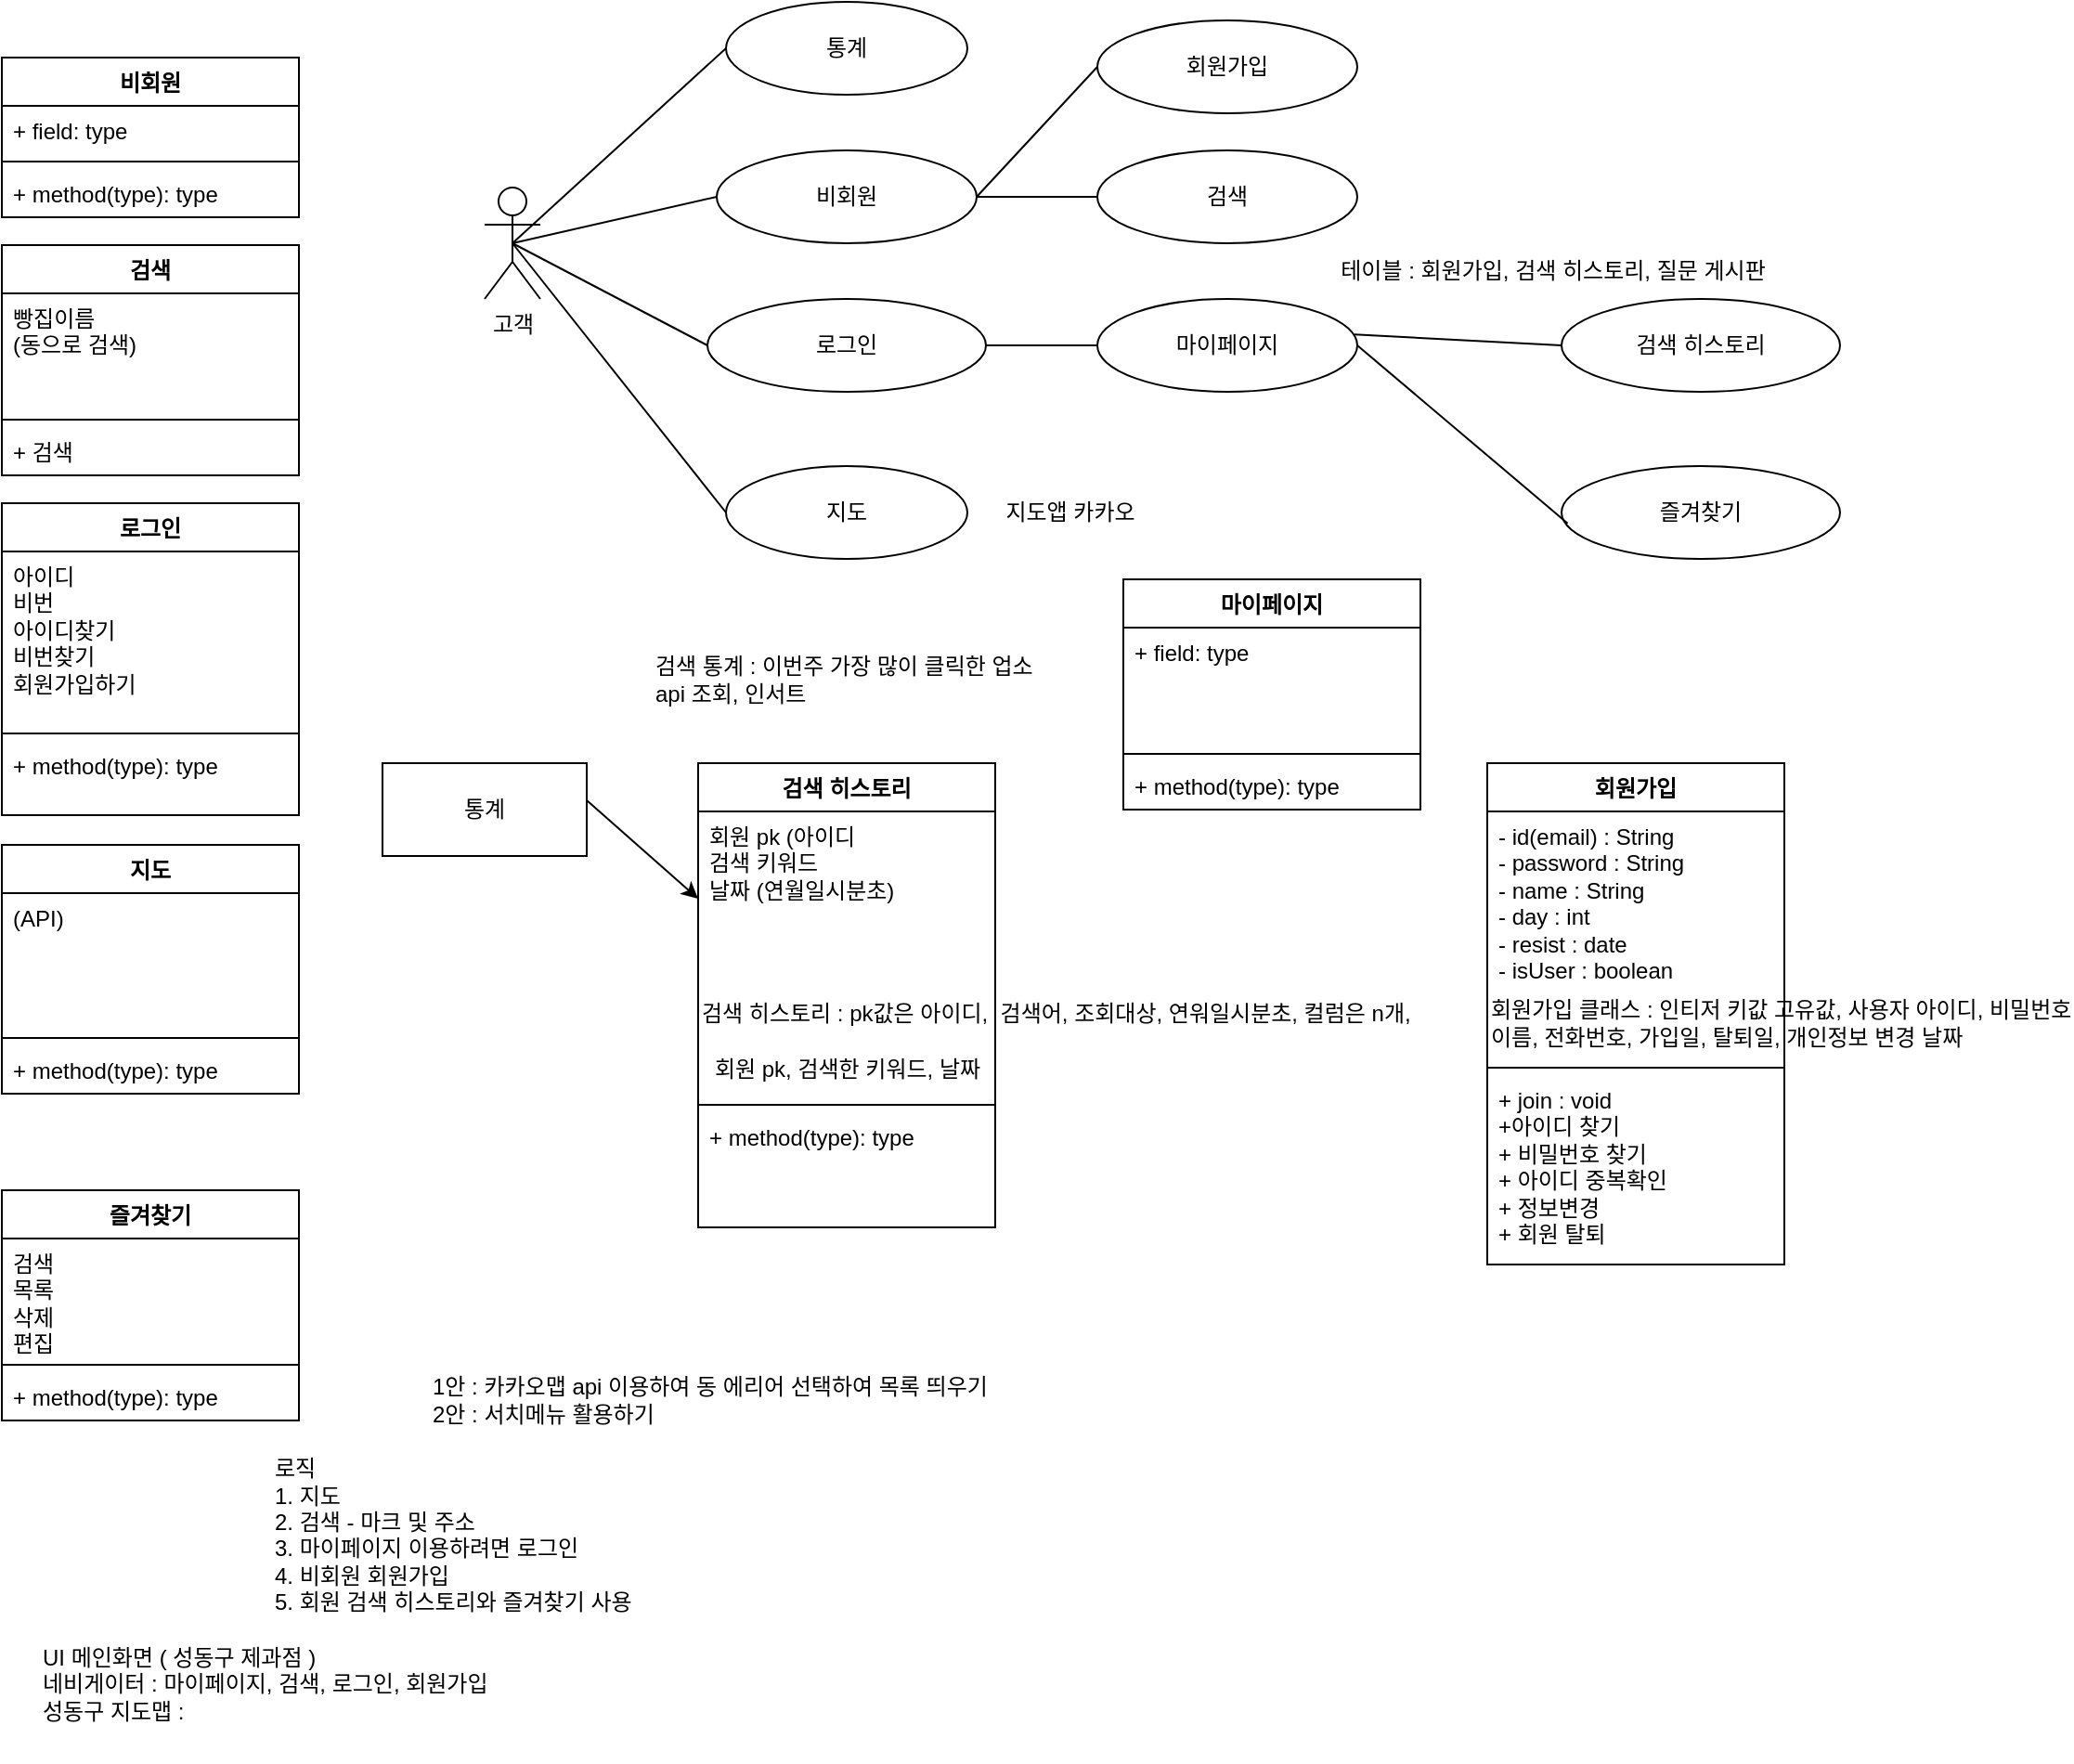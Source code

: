 <mxfile version="24.7.13">
  <diagram name="페이지-1" id="QdRQq2Y3O_eDVWjSjDKk">
    <mxGraphModel dx="2261" dy="746" grid="1" gridSize="10" guides="1" tooltips="1" connect="1" arrows="1" fold="1" page="1" pageScale="1" pageWidth="827" pageHeight="1169" math="0" shadow="0">
      <root>
        <mxCell id="0" />
        <mxCell id="1" parent="0" />
        <mxCell id="CKJXDinQfgV9kJHy4_wr-1" value="고객" style="shape=umlActor;verticalLabelPosition=bottom;verticalAlign=top;html=1;outlineConnect=0;" vertex="1" parent="1">
          <mxGeometry x="80" y="140" width="30" height="60" as="geometry" />
        </mxCell>
        <mxCell id="CKJXDinQfgV9kJHy4_wr-2" value="로그인" style="ellipse;whiteSpace=wrap;html=1;" vertex="1" parent="1">
          <mxGeometry x="200" y="200" width="150" height="50" as="geometry" />
        </mxCell>
        <mxCell id="CKJXDinQfgV9kJHy4_wr-3" value="지도" style="ellipse;whiteSpace=wrap;html=1;" vertex="1" parent="1">
          <mxGeometry x="210" y="290" width="130" height="50" as="geometry" />
        </mxCell>
        <mxCell id="CKJXDinQfgV9kJHy4_wr-4" value="비회원" style="ellipse;whiteSpace=wrap;html=1;" vertex="1" parent="1">
          <mxGeometry x="205" y="120" width="140" height="50" as="geometry" />
        </mxCell>
        <mxCell id="CKJXDinQfgV9kJHy4_wr-5" value="" style="endArrow=none;html=1;rounded=0;exitX=0.5;exitY=0.5;exitDx=0;exitDy=0;exitPerimeter=0;entryX=0;entryY=0.5;entryDx=0;entryDy=0;" edge="1" parent="1" source="CKJXDinQfgV9kJHy4_wr-1" target="CKJXDinQfgV9kJHy4_wr-3">
          <mxGeometry width="50" height="50" relative="1" as="geometry">
            <mxPoint x="270" y="240" as="sourcePoint" />
            <mxPoint x="180" y="210" as="targetPoint" />
          </mxGeometry>
        </mxCell>
        <mxCell id="CKJXDinQfgV9kJHy4_wr-6" value="검색 통계 : 이번주 가장 많이 클릭한 업소&lt;div&gt;api 조회, 인서트&lt;/div&gt;" style="text;html=1;align=left;verticalAlign=middle;resizable=0;points=[];autosize=1;strokeColor=none;fillColor=none;" vertex="1" parent="1">
          <mxGeometry x="170" y="385" width="240" height="40" as="geometry" />
        </mxCell>
        <mxCell id="CKJXDinQfgV9kJHy4_wr-7" value="통계" style="ellipse;whiteSpace=wrap;html=1;" vertex="1" parent="1">
          <mxGeometry x="210" y="40" width="130" height="50" as="geometry" />
        </mxCell>
        <mxCell id="CKJXDinQfgV9kJHy4_wr-8" value="" style="endArrow=none;html=1;rounded=0;entryX=0;entryY=0.5;entryDx=0;entryDy=0;exitX=0.5;exitY=0.5;exitDx=0;exitDy=0;exitPerimeter=0;" edge="1" parent="1" source="CKJXDinQfgV9kJHy4_wr-1" target="CKJXDinQfgV9kJHy4_wr-7">
          <mxGeometry width="50" height="50" relative="1" as="geometry">
            <mxPoint x="280" y="240" as="sourcePoint" />
            <mxPoint x="330" y="190" as="targetPoint" />
          </mxGeometry>
        </mxCell>
        <mxCell id="CKJXDinQfgV9kJHy4_wr-9" value="" style="endArrow=none;html=1;rounded=0;entryX=0;entryY=0.5;entryDx=0;entryDy=0;exitX=0.5;exitY=0.5;exitDx=0;exitDy=0;exitPerimeter=0;" edge="1" parent="1" source="CKJXDinQfgV9kJHy4_wr-1" target="CKJXDinQfgV9kJHy4_wr-4">
          <mxGeometry width="50" height="50" relative="1" as="geometry">
            <mxPoint x="155" y="150" as="sourcePoint" />
            <mxPoint x="220" y="75" as="targetPoint" />
          </mxGeometry>
        </mxCell>
        <mxCell id="CKJXDinQfgV9kJHy4_wr-10" value="" style="endArrow=none;html=1;rounded=0;entryX=0;entryY=0.5;entryDx=0;entryDy=0;exitX=0.5;exitY=0.5;exitDx=0;exitDy=0;exitPerimeter=0;" edge="1" parent="1" source="CKJXDinQfgV9kJHy4_wr-1" target="CKJXDinQfgV9kJHy4_wr-2">
          <mxGeometry width="50" height="50" relative="1" as="geometry">
            <mxPoint x="165" y="160" as="sourcePoint" />
            <mxPoint x="230" y="85" as="targetPoint" />
          </mxGeometry>
        </mxCell>
        <mxCell id="CKJXDinQfgV9kJHy4_wr-11" value="" style="endArrow=none;html=1;rounded=0;entryX=0;entryY=0.5;entryDx=0;entryDy=0;exitX=1;exitY=0.5;exitDx=0;exitDy=0;" edge="1" parent="1" source="CKJXDinQfgV9kJHy4_wr-2" target="CKJXDinQfgV9kJHy4_wr-21">
          <mxGeometry width="50" height="50" relative="1" as="geometry">
            <mxPoint x="185" y="180" as="sourcePoint" />
            <mxPoint x="410" y="145" as="targetPoint" />
          </mxGeometry>
        </mxCell>
        <mxCell id="CKJXDinQfgV9kJHy4_wr-12" value="회원가입" style="ellipse;whiteSpace=wrap;html=1;" vertex="1" parent="1">
          <mxGeometry x="410" y="50" width="140" height="50" as="geometry" />
        </mxCell>
        <mxCell id="CKJXDinQfgV9kJHy4_wr-13" value="" style="endArrow=none;html=1;rounded=0;entryX=0;entryY=0.5;entryDx=0;entryDy=0;exitX=1;exitY=0.5;exitDx=0;exitDy=0;" edge="1" parent="1" source="CKJXDinQfgV9kJHy4_wr-4" target="CKJXDinQfgV9kJHy4_wr-12">
          <mxGeometry width="50" height="50" relative="1" as="geometry">
            <mxPoint x="360" y="235" as="sourcePoint" />
            <mxPoint x="420" y="155" as="targetPoint" />
          </mxGeometry>
        </mxCell>
        <mxCell id="CKJXDinQfgV9kJHy4_wr-14" value="회원가입" style="swimlane;fontStyle=1;align=center;verticalAlign=top;childLayout=stackLayout;horizontal=1;startSize=26;horizontalStack=0;resizeParent=1;resizeParentMax=0;resizeLast=0;collapsible=1;marginBottom=0;whiteSpace=wrap;html=1;" vertex="1" parent="1">
          <mxGeometry x="620" y="450" width="160" height="270" as="geometry" />
        </mxCell>
        <mxCell id="CKJXDinQfgV9kJHy4_wr-15" value="&lt;div&gt;- id(email) : String&lt;/div&gt;&lt;div&gt;- password : String&lt;/div&gt;&lt;div&gt;- name : String&lt;span style=&quot;background-color: initial;&quot;&gt;&lt;br&gt;&lt;/span&gt;&lt;/div&gt;&lt;div&gt;&lt;span style=&quot;background-color: initial;&quot;&gt;- day : int&lt;/span&gt;&lt;/div&gt;&lt;div&gt;&lt;span style=&quot;background-color: initial;&quot;&gt;- resist : date&lt;/span&gt;&lt;/div&gt;&lt;div&gt;- isUser : boolean&lt;/div&gt;&lt;div&gt;&lt;br&gt;&lt;/div&gt;" style="text;strokeColor=none;fillColor=none;align=left;verticalAlign=top;spacingLeft=4;spacingRight=4;overflow=hidden;rotatable=0;points=[[0,0.5],[1,0.5]];portConstraint=eastwest;whiteSpace=wrap;html=1;" vertex="1" parent="CKJXDinQfgV9kJHy4_wr-14">
          <mxGeometry y="26" width="160" height="94" as="geometry" />
        </mxCell>
        <mxCell id="CKJXDinQfgV9kJHy4_wr-16" value="회원가입 클래스 : 인티저 키값 고유값, 사용자 아이디, 비밀번호&lt;div&gt;이름, 전화번호, 가입일, 탈퇴일, 개인정보 변경 날짜&lt;/div&gt;" style="text;html=1;align=left;verticalAlign=middle;resizable=0;points=[];autosize=1;strokeColor=none;fillColor=none;" vertex="1" parent="CKJXDinQfgV9kJHy4_wr-14">
          <mxGeometry y="120" width="160" height="40" as="geometry" />
        </mxCell>
        <mxCell id="CKJXDinQfgV9kJHy4_wr-17" value="" style="line;strokeWidth=1;fillColor=none;align=left;verticalAlign=middle;spacingTop=-1;spacingLeft=3;spacingRight=3;rotatable=0;labelPosition=right;points=[];portConstraint=eastwest;strokeColor=inherit;" vertex="1" parent="CKJXDinQfgV9kJHy4_wr-14">
          <mxGeometry y="160" width="160" height="8" as="geometry" />
        </mxCell>
        <mxCell id="CKJXDinQfgV9kJHy4_wr-18" value="+ join : void&lt;div&gt;+아이디 찾기&amp;nbsp;&lt;/div&gt;&lt;div&gt;+ 비밀번호 찾기&lt;/div&gt;&lt;div&gt;+ 아이디 중복확인&lt;/div&gt;&lt;div&gt;+ 정보변경&lt;/div&gt;&lt;div&gt;+ 회원 탈퇴&lt;/div&gt;" style="text;strokeColor=none;fillColor=none;align=left;verticalAlign=top;spacingLeft=4;spacingRight=4;overflow=hidden;rotatable=0;points=[[0,0.5],[1,0.5]];portConstraint=eastwest;whiteSpace=wrap;html=1;" vertex="1" parent="CKJXDinQfgV9kJHy4_wr-14">
          <mxGeometry y="168" width="160" height="102" as="geometry" />
        </mxCell>
        <mxCell id="CKJXDinQfgV9kJHy4_wr-19" value="지도앱 카카오" style="text;html=1;align=center;verticalAlign=middle;resizable=0;points=[];autosize=1;strokeColor=none;fillColor=none;" vertex="1" parent="1">
          <mxGeometry x="345" y="300" width="100" height="30" as="geometry" />
        </mxCell>
        <mxCell id="CKJXDinQfgV9kJHy4_wr-20" value="테이블 : 회원가입, 검색 히스토리, 질문 게시판" style="text;html=1;align=center;verticalAlign=middle;resizable=0;points=[];autosize=1;strokeColor=none;fillColor=none;" vertex="1" parent="1">
          <mxGeometry x="520" y="170" width="270" height="30" as="geometry" />
        </mxCell>
        <mxCell id="CKJXDinQfgV9kJHy4_wr-21" value="마이페이지" style="ellipse;whiteSpace=wrap;html=1;" vertex="1" parent="1">
          <mxGeometry x="410" y="200" width="140" height="50" as="geometry" />
        </mxCell>
        <mxCell id="CKJXDinQfgV9kJHy4_wr-22" value="즐겨찾기" style="ellipse;whiteSpace=wrap;html=1;" vertex="1" parent="1">
          <mxGeometry x="660" y="290" width="150" height="50" as="geometry" />
        </mxCell>
        <mxCell id="CKJXDinQfgV9kJHy4_wr-23" value="검색 히스토리" style="ellipse;whiteSpace=wrap;html=1;" vertex="1" parent="1">
          <mxGeometry x="660" y="200" width="150" height="50" as="geometry" />
        </mxCell>
        <mxCell id="CKJXDinQfgV9kJHy4_wr-24" value="" style="endArrow=none;html=1;rounded=0;entryX=0.022;entryY=0.617;entryDx=0;entryDy=0;exitX=1;exitY=0.5;exitDx=0;exitDy=0;entryPerimeter=0;" edge="1" parent="1" source="CKJXDinQfgV9kJHy4_wr-21" target="CKJXDinQfgV9kJHy4_wr-22">
          <mxGeometry width="50" height="50" relative="1" as="geometry">
            <mxPoint x="360" y="235" as="sourcePoint" />
            <mxPoint x="470" y="365" as="targetPoint" />
          </mxGeometry>
        </mxCell>
        <mxCell id="CKJXDinQfgV9kJHy4_wr-25" value="" style="endArrow=none;html=1;rounded=0;entryX=0;entryY=0.5;entryDx=0;entryDy=0;exitX=0.989;exitY=0.383;exitDx=0;exitDy=0;exitPerimeter=0;" edge="1" parent="1" source="CKJXDinQfgV9kJHy4_wr-21" target="CKJXDinQfgV9kJHy4_wr-23">
          <mxGeometry width="50" height="50" relative="1" as="geometry">
            <mxPoint x="560" y="220" as="sourcePoint" />
            <mxPoint x="670" y="350" as="targetPoint" />
          </mxGeometry>
        </mxCell>
        <mxCell id="CKJXDinQfgV9kJHy4_wr-26" value="통계" style="html=1;whiteSpace=wrap;" vertex="1" parent="1">
          <mxGeometry x="25" y="450" width="110" height="50" as="geometry" />
        </mxCell>
        <mxCell id="CKJXDinQfgV9kJHy4_wr-27" value="검색 히스토리" style="swimlane;fontStyle=1;align=center;verticalAlign=top;childLayout=stackLayout;horizontal=1;startSize=26;horizontalStack=0;resizeParent=1;resizeParentMax=0;resizeLast=0;collapsible=1;marginBottom=0;whiteSpace=wrap;html=1;" vertex="1" parent="1">
          <mxGeometry x="195" y="450" width="160" height="250" as="geometry" />
        </mxCell>
        <mxCell id="CKJXDinQfgV9kJHy4_wr-28" value="회원 pk (아이디&lt;div&gt;검색 키워드&lt;/div&gt;&lt;div&gt;날짜 (연월일시분초)&lt;/div&gt;" style="text;strokeColor=none;fillColor=none;align=left;verticalAlign=top;spacingLeft=4;spacingRight=4;overflow=hidden;rotatable=0;points=[[0,0.5],[1,0.5]];portConstraint=eastwest;whiteSpace=wrap;html=1;" vertex="1" parent="CKJXDinQfgV9kJHy4_wr-27">
          <mxGeometry y="26" width="160" height="94" as="geometry" />
        </mxCell>
        <mxCell id="CKJXDinQfgV9kJHy4_wr-29" value="검색 히스토리 : pk값은 아이디,&amp;nbsp; 검색어, 조회대상, 연워일시분초, 컬럼은 n개,&amp;nbsp;" style="text;html=1;align=left;verticalAlign=middle;resizable=0;points=[];autosize=1;strokeColor=none;fillColor=none;" vertex="1" parent="CKJXDinQfgV9kJHy4_wr-27">
          <mxGeometry y="120" width="160" height="30" as="geometry" />
        </mxCell>
        <mxCell id="CKJXDinQfgV9kJHy4_wr-30" value="회원 pk, 검색한 키워드, 날짜" style="text;html=1;align=center;verticalAlign=middle;resizable=0;points=[];autosize=1;strokeColor=none;fillColor=none;" vertex="1" parent="CKJXDinQfgV9kJHy4_wr-27">
          <mxGeometry y="150" width="160" height="30" as="geometry" />
        </mxCell>
        <mxCell id="CKJXDinQfgV9kJHy4_wr-31" value="" style="line;strokeWidth=1;fillColor=none;align=left;verticalAlign=middle;spacingTop=-1;spacingLeft=3;spacingRight=3;rotatable=0;labelPosition=right;points=[];portConstraint=eastwest;strokeColor=inherit;" vertex="1" parent="CKJXDinQfgV9kJHy4_wr-27">
          <mxGeometry y="180" width="160" height="8" as="geometry" />
        </mxCell>
        <mxCell id="CKJXDinQfgV9kJHy4_wr-32" value="+ method(type): type" style="text;strokeColor=none;fillColor=none;align=left;verticalAlign=top;spacingLeft=4;spacingRight=4;overflow=hidden;rotatable=0;points=[[0,0.5],[1,0.5]];portConstraint=eastwest;whiteSpace=wrap;html=1;" vertex="1" parent="CKJXDinQfgV9kJHy4_wr-27">
          <mxGeometry y="188" width="160" height="62" as="geometry" />
        </mxCell>
        <mxCell id="CKJXDinQfgV9kJHy4_wr-33" value="" style="endArrow=classic;html=1;rounded=0;entryX=0;entryY=0.5;entryDx=0;entryDy=0;exitX=1;exitY=0.4;exitDx=0;exitDy=0;exitPerimeter=0;" edge="1" parent="1" source="CKJXDinQfgV9kJHy4_wr-26" target="CKJXDinQfgV9kJHy4_wr-28">
          <mxGeometry width="50" height="50" relative="1" as="geometry">
            <mxPoint x="360" y="350" as="sourcePoint" />
            <mxPoint x="410" y="300" as="targetPoint" />
          </mxGeometry>
        </mxCell>
        <mxCell id="CKJXDinQfgV9kJHy4_wr-34" value="1안 : 카카오맵 api 이용하여 동 에리어 선택하여 목록 띄우기&lt;div&gt;2안 : 서치메뉴 활용하기&lt;/div&gt;" style="text;html=1;align=left;verticalAlign=middle;resizable=0;points=[];autosize=1;strokeColor=none;fillColor=none;" vertex="1" parent="1">
          <mxGeometry x="50" y="773" width="340" height="40" as="geometry" />
        </mxCell>
        <mxCell id="CKJXDinQfgV9kJHy4_wr-35" value="로직&lt;div&gt;1. 지도&lt;/div&gt;&lt;div&gt;2. 검색 - 마크 및 주소&lt;/div&gt;&lt;div&gt;3. 마이페이지 이용하려면 로그인&lt;/div&gt;&lt;div&gt;4. 비회원 회원가입&lt;/div&gt;&lt;div&gt;5. 회원 검색 히스토리와 즐겨찾기 사용&lt;/div&gt;&lt;div style=&quot;&quot;&gt;&lt;br&gt;&lt;/div&gt;" style="text;html=1;align=left;verticalAlign=middle;resizable=0;points=[];autosize=1;strokeColor=none;fillColor=none;" vertex="1" parent="1">
          <mxGeometry x="-35" y="818" width="230" height="110" as="geometry" />
        </mxCell>
        <mxCell id="CKJXDinQfgV9kJHy4_wr-36" value="검색" style="ellipse;whiteSpace=wrap;html=1;" vertex="1" parent="1">
          <mxGeometry x="410" y="120" width="140" height="50" as="geometry" />
        </mxCell>
        <mxCell id="CKJXDinQfgV9kJHy4_wr-37" value="" style="endArrow=none;html=1;rounded=0;entryX=0;entryY=0.5;entryDx=0;entryDy=0;exitX=1;exitY=0.5;exitDx=0;exitDy=0;" edge="1" parent="1" source="CKJXDinQfgV9kJHy4_wr-4" target="CKJXDinQfgV9kJHy4_wr-36">
          <mxGeometry width="50" height="50" relative="1" as="geometry">
            <mxPoint x="345" y="215" as="sourcePoint" />
            <mxPoint x="420" y="225" as="targetPoint" />
          </mxGeometry>
        </mxCell>
        <mxCell id="CKJXDinQfgV9kJHy4_wr-38" value="비회원" style="swimlane;fontStyle=1;align=center;verticalAlign=top;childLayout=stackLayout;horizontal=1;startSize=26;horizontalStack=0;resizeParent=1;resizeParentMax=0;resizeLast=0;collapsible=1;marginBottom=0;whiteSpace=wrap;html=1;" vertex="1" parent="1">
          <mxGeometry x="-180" y="70" width="160" height="86" as="geometry" />
        </mxCell>
        <mxCell id="CKJXDinQfgV9kJHy4_wr-39" value="+ field: type" style="text;strokeColor=none;fillColor=none;align=left;verticalAlign=top;spacingLeft=4;spacingRight=4;overflow=hidden;rotatable=0;points=[[0,0.5],[1,0.5]];portConstraint=eastwest;whiteSpace=wrap;html=1;" vertex="1" parent="CKJXDinQfgV9kJHy4_wr-38">
          <mxGeometry y="26" width="160" height="26" as="geometry" />
        </mxCell>
        <mxCell id="CKJXDinQfgV9kJHy4_wr-40" value="" style="line;strokeWidth=1;fillColor=none;align=left;verticalAlign=middle;spacingTop=-1;spacingLeft=3;spacingRight=3;rotatable=0;labelPosition=right;points=[];portConstraint=eastwest;strokeColor=inherit;" vertex="1" parent="CKJXDinQfgV9kJHy4_wr-38">
          <mxGeometry y="52" width="160" height="8" as="geometry" />
        </mxCell>
        <mxCell id="CKJXDinQfgV9kJHy4_wr-41" value="+ method(type): type" style="text;strokeColor=none;fillColor=none;align=left;verticalAlign=top;spacingLeft=4;spacingRight=4;overflow=hidden;rotatable=0;points=[[0,0.5],[1,0.5]];portConstraint=eastwest;whiteSpace=wrap;html=1;" vertex="1" parent="CKJXDinQfgV9kJHy4_wr-38">
          <mxGeometry y="60" width="160" height="26" as="geometry" />
        </mxCell>
        <mxCell id="CKJXDinQfgV9kJHy4_wr-42" value="즐겨찾기" style="swimlane;fontStyle=1;align=center;verticalAlign=top;childLayout=stackLayout;horizontal=1;startSize=26;horizontalStack=0;resizeParent=1;resizeParentMax=0;resizeLast=0;collapsible=1;marginBottom=0;whiteSpace=wrap;html=1;" vertex="1" parent="1">
          <mxGeometry x="-180" y="680" width="160" height="124" as="geometry" />
        </mxCell>
        <mxCell id="CKJXDinQfgV9kJHy4_wr-43" value="검색&lt;div&gt;목록&lt;/div&gt;&lt;div&gt;삭제&lt;/div&gt;&lt;div&gt;편집&lt;/div&gt;" style="text;strokeColor=none;fillColor=none;align=left;verticalAlign=top;spacingLeft=4;spacingRight=4;overflow=hidden;rotatable=0;points=[[0,0.5],[1,0.5]];portConstraint=eastwest;whiteSpace=wrap;html=1;" vertex="1" parent="CKJXDinQfgV9kJHy4_wr-42">
          <mxGeometry y="26" width="160" height="64" as="geometry" />
        </mxCell>
        <mxCell id="CKJXDinQfgV9kJHy4_wr-44" value="" style="line;strokeWidth=1;fillColor=none;align=left;verticalAlign=middle;spacingTop=-1;spacingLeft=3;spacingRight=3;rotatable=0;labelPosition=right;points=[];portConstraint=eastwest;strokeColor=inherit;" vertex="1" parent="CKJXDinQfgV9kJHy4_wr-42">
          <mxGeometry y="90" width="160" height="8" as="geometry" />
        </mxCell>
        <mxCell id="CKJXDinQfgV9kJHy4_wr-45" value="+ method(type): type" style="text;strokeColor=none;fillColor=none;align=left;verticalAlign=top;spacingLeft=4;spacingRight=4;overflow=hidden;rotatable=0;points=[[0,0.5],[1,0.5]];portConstraint=eastwest;whiteSpace=wrap;html=1;" vertex="1" parent="CKJXDinQfgV9kJHy4_wr-42">
          <mxGeometry y="98" width="160" height="26" as="geometry" />
        </mxCell>
        <mxCell id="CKJXDinQfgV9kJHy4_wr-46" value="지도" style="swimlane;fontStyle=1;align=center;verticalAlign=top;childLayout=stackLayout;horizontal=1;startSize=26;horizontalStack=0;resizeParent=1;resizeParentMax=0;resizeLast=0;collapsible=1;marginBottom=0;whiteSpace=wrap;html=1;" vertex="1" parent="1">
          <mxGeometry x="-180" y="494" width="160" height="134" as="geometry" />
        </mxCell>
        <mxCell id="CKJXDinQfgV9kJHy4_wr-47" value="(API)" style="text;strokeColor=none;fillColor=none;align=left;verticalAlign=top;spacingLeft=4;spacingRight=4;overflow=hidden;rotatable=0;points=[[0,0.5],[1,0.5]];portConstraint=eastwest;whiteSpace=wrap;html=1;" vertex="1" parent="CKJXDinQfgV9kJHy4_wr-46">
          <mxGeometry y="26" width="160" height="74" as="geometry" />
        </mxCell>
        <mxCell id="CKJXDinQfgV9kJHy4_wr-48" value="" style="line;strokeWidth=1;fillColor=none;align=left;verticalAlign=middle;spacingTop=-1;spacingLeft=3;spacingRight=3;rotatable=0;labelPosition=right;points=[];portConstraint=eastwest;strokeColor=inherit;" vertex="1" parent="CKJXDinQfgV9kJHy4_wr-46">
          <mxGeometry y="100" width="160" height="8" as="geometry" />
        </mxCell>
        <mxCell id="CKJXDinQfgV9kJHy4_wr-49" value="+ method(type): type" style="text;strokeColor=none;fillColor=none;align=left;verticalAlign=top;spacingLeft=4;spacingRight=4;overflow=hidden;rotatable=0;points=[[0,0.5],[1,0.5]];portConstraint=eastwest;whiteSpace=wrap;html=1;" vertex="1" parent="CKJXDinQfgV9kJHy4_wr-46">
          <mxGeometry y="108" width="160" height="26" as="geometry" />
        </mxCell>
        <mxCell id="CKJXDinQfgV9kJHy4_wr-50" value="로그인" style="swimlane;fontStyle=1;align=center;verticalAlign=top;childLayout=stackLayout;horizontal=1;startSize=26;horizontalStack=0;resizeParent=1;resizeParentMax=0;resizeLast=0;collapsible=1;marginBottom=0;whiteSpace=wrap;html=1;" vertex="1" parent="1">
          <mxGeometry x="-180" y="310" width="160" height="168" as="geometry" />
        </mxCell>
        <mxCell id="CKJXDinQfgV9kJHy4_wr-51" value="아이디&lt;div&gt;비번&lt;/div&gt;&lt;div&gt;아이디찾기&lt;/div&gt;&lt;div&gt;비번찾기&lt;/div&gt;&lt;div&gt;회원가입하기&lt;/div&gt;" style="text;strokeColor=none;fillColor=none;align=left;verticalAlign=top;spacingLeft=4;spacingRight=4;overflow=hidden;rotatable=0;points=[[0,0.5],[1,0.5]];portConstraint=eastwest;whiteSpace=wrap;html=1;" vertex="1" parent="CKJXDinQfgV9kJHy4_wr-50">
          <mxGeometry y="26" width="160" height="94" as="geometry" />
        </mxCell>
        <mxCell id="CKJXDinQfgV9kJHy4_wr-52" value="" style="line;strokeWidth=1;fillColor=none;align=left;verticalAlign=middle;spacingTop=-1;spacingLeft=3;spacingRight=3;rotatable=0;labelPosition=right;points=[];portConstraint=eastwest;strokeColor=inherit;" vertex="1" parent="CKJXDinQfgV9kJHy4_wr-50">
          <mxGeometry y="120" width="160" height="8" as="geometry" />
        </mxCell>
        <mxCell id="CKJXDinQfgV9kJHy4_wr-53" value="+ method(type): type" style="text;strokeColor=none;fillColor=none;align=left;verticalAlign=top;spacingLeft=4;spacingRight=4;overflow=hidden;rotatable=0;points=[[0,0.5],[1,0.5]];portConstraint=eastwest;whiteSpace=wrap;html=1;" vertex="1" parent="CKJXDinQfgV9kJHy4_wr-50">
          <mxGeometry y="128" width="160" height="40" as="geometry" />
        </mxCell>
        <mxCell id="CKJXDinQfgV9kJHy4_wr-54" value="검색" style="swimlane;fontStyle=1;align=center;verticalAlign=top;childLayout=stackLayout;horizontal=1;startSize=26;horizontalStack=0;resizeParent=1;resizeParentMax=0;resizeLast=0;collapsible=1;marginBottom=0;whiteSpace=wrap;html=1;" vertex="1" parent="1">
          <mxGeometry x="-180" y="171" width="160" height="124" as="geometry" />
        </mxCell>
        <mxCell id="CKJXDinQfgV9kJHy4_wr-55" value="빵집이름&lt;div&gt;(동으로 검색)&lt;/div&gt;" style="text;strokeColor=none;fillColor=none;align=left;verticalAlign=top;spacingLeft=4;spacingRight=4;overflow=hidden;rotatable=0;points=[[0,0.5],[1,0.5]];portConstraint=eastwest;whiteSpace=wrap;html=1;" vertex="1" parent="CKJXDinQfgV9kJHy4_wr-54">
          <mxGeometry y="26" width="160" height="64" as="geometry" />
        </mxCell>
        <mxCell id="CKJXDinQfgV9kJHy4_wr-56" value="" style="line;strokeWidth=1;fillColor=none;align=left;verticalAlign=middle;spacingTop=-1;spacingLeft=3;spacingRight=3;rotatable=0;labelPosition=right;points=[];portConstraint=eastwest;strokeColor=inherit;" vertex="1" parent="CKJXDinQfgV9kJHy4_wr-54">
          <mxGeometry y="90" width="160" height="8" as="geometry" />
        </mxCell>
        <mxCell id="CKJXDinQfgV9kJHy4_wr-57" value="+ 검색" style="text;strokeColor=none;fillColor=none;align=left;verticalAlign=top;spacingLeft=4;spacingRight=4;overflow=hidden;rotatable=0;points=[[0,0.5],[1,0.5]];portConstraint=eastwest;whiteSpace=wrap;html=1;" vertex="1" parent="CKJXDinQfgV9kJHy4_wr-54">
          <mxGeometry y="98" width="160" height="26" as="geometry" />
        </mxCell>
        <mxCell id="CKJXDinQfgV9kJHy4_wr-58" value="UI 메인화면 ( 성동구 제과점 )&lt;div&gt;네비게이터 : 마이페이지, 검색, 로그인, 회원가입&lt;/div&gt;&lt;div&gt;성동구 지도맵 :&amp;nbsp;&lt;br&gt;&lt;div&gt;&lt;br&gt;&lt;/div&gt;&lt;/div&gt;" style="text;html=1;align=left;verticalAlign=middle;resizable=0;points=[];autosize=1;strokeColor=none;fillColor=none;" vertex="1" parent="1">
          <mxGeometry x="-160" y="918" width="280" height="70" as="geometry" />
        </mxCell>
        <mxCell id="CKJXDinQfgV9kJHy4_wr-59" value="마이페이지" style="swimlane;fontStyle=1;align=center;verticalAlign=top;childLayout=stackLayout;horizontal=1;startSize=26;horizontalStack=0;resizeParent=1;resizeParentMax=0;resizeLast=0;collapsible=1;marginBottom=0;whiteSpace=wrap;html=1;" vertex="1" parent="1">
          <mxGeometry x="424" y="351" width="160" height="124" as="geometry" />
        </mxCell>
        <mxCell id="CKJXDinQfgV9kJHy4_wr-60" value="+ field: type" style="text;strokeColor=none;fillColor=none;align=left;verticalAlign=top;spacingLeft=4;spacingRight=4;overflow=hidden;rotatable=0;points=[[0,0.5],[1,0.5]];portConstraint=eastwest;whiteSpace=wrap;html=1;" vertex="1" parent="CKJXDinQfgV9kJHy4_wr-59">
          <mxGeometry y="26" width="160" height="64" as="geometry" />
        </mxCell>
        <mxCell id="CKJXDinQfgV9kJHy4_wr-61" value="" style="line;strokeWidth=1;fillColor=none;align=left;verticalAlign=middle;spacingTop=-1;spacingLeft=3;spacingRight=3;rotatable=0;labelPosition=right;points=[];portConstraint=eastwest;strokeColor=inherit;" vertex="1" parent="CKJXDinQfgV9kJHy4_wr-59">
          <mxGeometry y="90" width="160" height="8" as="geometry" />
        </mxCell>
        <mxCell id="CKJXDinQfgV9kJHy4_wr-62" value="+ method(type): type" style="text;strokeColor=none;fillColor=none;align=left;verticalAlign=top;spacingLeft=4;spacingRight=4;overflow=hidden;rotatable=0;points=[[0,0.5],[1,0.5]];portConstraint=eastwest;whiteSpace=wrap;html=1;" vertex="1" parent="CKJXDinQfgV9kJHy4_wr-59">
          <mxGeometry y="98" width="160" height="26" as="geometry" />
        </mxCell>
      </root>
    </mxGraphModel>
  </diagram>
</mxfile>
